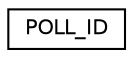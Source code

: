 digraph "Graphical Class Hierarchy"
{
 // LATEX_PDF_SIZE
  edge [fontname="Helvetica",fontsize="10",labelfontname="Helvetica",labelfontsize="10"];
  node [fontname="Helvetica",fontsize="10",shape=record];
  rankdir="LR";
  Node0 [label="POLL_ID",height=0.2,width=0.4,color="black", fillcolor="white", style="filled",URL="$structPOLL__ID.html",tooltip="Single location of the POLL vector."];
}
